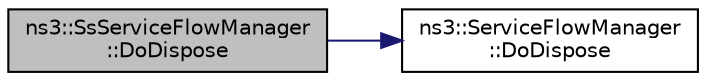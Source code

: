 digraph "ns3::SsServiceFlowManager::DoDispose"
{
  edge [fontname="Helvetica",fontsize="10",labelfontname="Helvetica",labelfontsize="10"];
  node [fontname="Helvetica",fontsize="10",shape=record];
  rankdir="LR";
  Node1 [label="ns3::SsServiceFlowManager\l::DoDispose",height=0.2,width=0.4,color="black", fillcolor="grey75", style="filled", fontcolor="black"];
  Node1 -> Node2 [color="midnightblue",fontsize="10",style="solid"];
  Node2 [label="ns3::ServiceFlowManager\l::DoDispose",height=0.2,width=0.4,color="black", fillcolor="white", style="filled",URL="$df/d56/classns3_1_1ServiceFlowManager.html#acb8511926dd8ca0ab15c9fcffd4652e6"];
}

